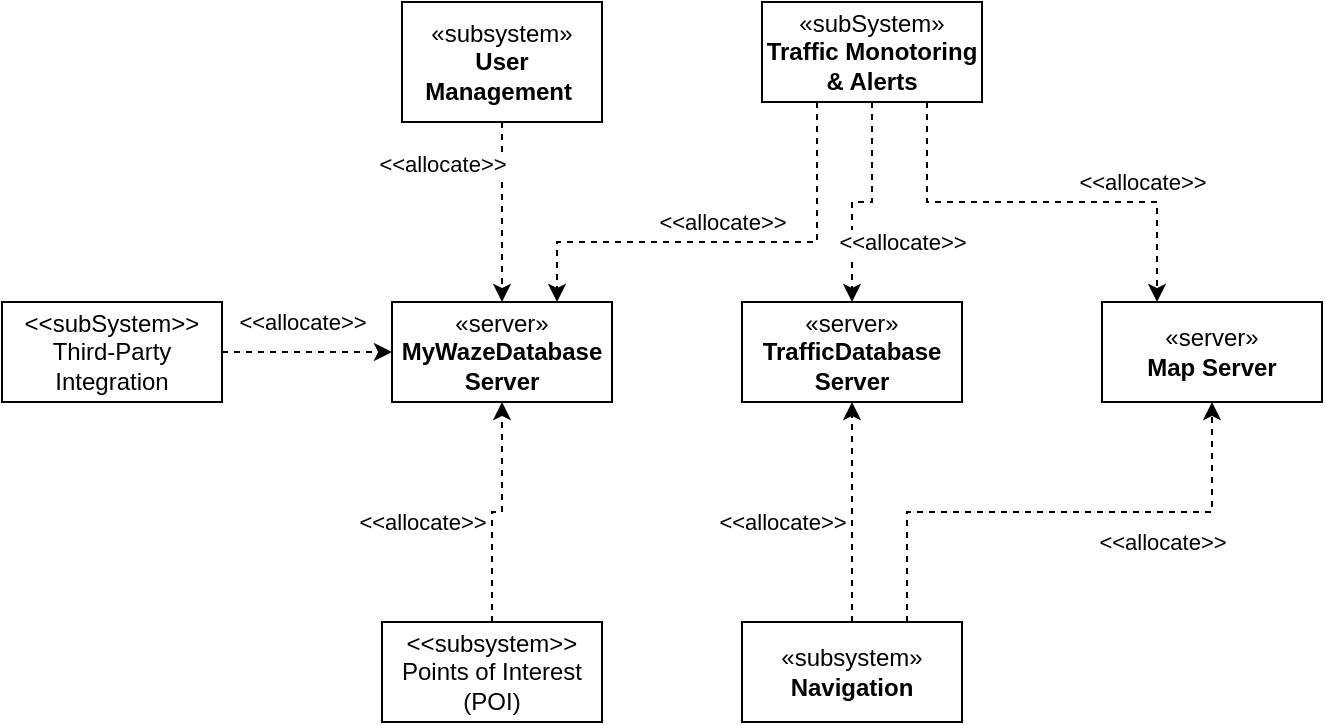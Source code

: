 <mxfile version="27.0.6">
  <diagram name="Page-1" id="q88rTGBWxd67gjy5iL3X">
    <mxGraphModel dx="1216" dy="675" grid="1" gridSize="10" guides="1" tooltips="1" connect="1" arrows="1" fold="1" page="1" pageScale="1" pageWidth="827" pageHeight="1169" math="0" shadow="0">
      <root>
        <mxCell id="0" />
        <mxCell id="1" parent="0" />
        <mxCell id="TSWA5S-_omzPxR2A-MK8-1" value="«server»&lt;br&gt;&lt;b&gt;MyWazeDatabase Server&lt;/b&gt;" style="html=1;whiteSpace=wrap;" parent="1" vertex="1">
          <mxGeometry x="315" y="260" width="110" height="50" as="geometry" />
        </mxCell>
        <mxCell id="TSWA5S-_omzPxR2A-MK8-3" style="edgeStyle=orthogonalEdgeStyle;rounded=0;orthogonalLoop=1;jettySize=auto;html=1;exitX=0.5;exitY=1;exitDx=0;exitDy=0;entryX=0.5;entryY=0;entryDx=0;entryDy=0;dashed=1;" parent="1" source="TSWA5S-_omzPxR2A-MK8-2" target="TSWA5S-_omzPxR2A-MK8-1" edge="1">
          <mxGeometry relative="1" as="geometry" />
        </mxCell>
        <mxCell id="TSWA5S-_omzPxR2A-MK8-4" value="&amp;lt;&amp;lt;allocate&amp;gt;&amp;gt;" style="edgeLabel;html=1;align=center;verticalAlign=middle;resizable=0;points=[];" parent="TSWA5S-_omzPxR2A-MK8-3" vertex="1" connectable="0">
          <mxGeometry x="-0.036" y="-3" relative="1" as="geometry">
            <mxPoint x="-27" y="-23" as="offset" />
          </mxGeometry>
        </mxCell>
        <mxCell id="TSWA5S-_omzPxR2A-MK8-2" value="«subsystem»&lt;br&gt;&lt;b&gt;User Management&amp;nbsp;&lt;/b&gt;" style="html=1;whiteSpace=wrap;" parent="1" vertex="1">
          <mxGeometry x="320" y="110" width="100" height="60" as="geometry" />
        </mxCell>
        <mxCell id="TSWA5S-_omzPxR2A-MK8-5" value="«server»&lt;br&gt;&lt;b&gt;TrafficDatabase Server&lt;/b&gt;" style="html=1;whiteSpace=wrap;" parent="1" vertex="1">
          <mxGeometry x="490" y="260" width="110" height="50" as="geometry" />
        </mxCell>
        <mxCell id="TSWA5S-_omzPxR2A-MK8-6" value="«server»&lt;br&gt;&lt;b&gt;Map Server&lt;/b&gt;" style="html=1;whiteSpace=wrap;" parent="1" vertex="1">
          <mxGeometry x="670" y="260" width="110" height="50" as="geometry" />
        </mxCell>
        <mxCell id="TSWA5S-_omzPxR2A-MK8-8" style="edgeStyle=orthogonalEdgeStyle;rounded=0;orthogonalLoop=1;jettySize=auto;html=1;exitX=0.5;exitY=0;exitDx=0;exitDy=0;entryX=0.5;entryY=1;entryDx=0;entryDy=0;dashed=1;" parent="1" source="TSWA5S-_omzPxR2A-MK8-7" target="TSWA5S-_omzPxR2A-MK8-1" edge="1">
          <mxGeometry relative="1" as="geometry" />
        </mxCell>
        <mxCell id="TSWA5S-_omzPxR2A-MK8-7" value="&lt;div&gt;&amp;lt;&amp;lt;subsystem&amp;gt;&amp;gt;&lt;/div&gt;Points of Interest (POI)" style="html=1;whiteSpace=wrap;" parent="1" vertex="1">
          <mxGeometry x="310" y="420" width="110" height="50" as="geometry" />
        </mxCell>
        <mxCell id="TSWA5S-_omzPxR2A-MK8-9" value="&amp;lt;&amp;lt;allocate&amp;gt;&amp;gt;" style="edgeLabel;html=1;align=center;verticalAlign=middle;resizable=0;points=[];" parent="1" vertex="1" connectable="0">
          <mxGeometry x="330" y="370" as="geometry" />
        </mxCell>
        <mxCell id="TSWA5S-_omzPxR2A-MK8-11" style="edgeStyle=orthogonalEdgeStyle;rounded=0;orthogonalLoop=1;jettySize=auto;html=1;exitX=0.5;exitY=1;exitDx=0;exitDy=0;dashed=1;" parent="1" source="TSWA5S-_omzPxR2A-MK8-10" target="TSWA5S-_omzPxR2A-MK8-5" edge="1">
          <mxGeometry relative="1" as="geometry" />
        </mxCell>
        <mxCell id="g3qKcvHotvEfY83kvAJ--2" style="edgeStyle=orthogonalEdgeStyle;rounded=0;orthogonalLoop=1;jettySize=auto;html=1;exitX=0.25;exitY=1;exitDx=0;exitDy=0;entryX=0.75;entryY=0;entryDx=0;entryDy=0;dashed=1;" edge="1" parent="1" source="TSWA5S-_omzPxR2A-MK8-10" target="TSWA5S-_omzPxR2A-MK8-1">
          <mxGeometry relative="1" as="geometry">
            <Array as="points">
              <mxPoint x="528" y="230" />
              <mxPoint x="398" y="230" />
            </Array>
          </mxGeometry>
        </mxCell>
        <mxCell id="g3qKcvHotvEfY83kvAJ--8" style="edgeStyle=orthogonalEdgeStyle;rounded=0;orthogonalLoop=1;jettySize=auto;html=1;exitX=0.75;exitY=1;exitDx=0;exitDy=0;entryX=0.25;entryY=0;entryDx=0;entryDy=0;dashed=1;" edge="1" parent="1" source="TSWA5S-_omzPxR2A-MK8-10" target="TSWA5S-_omzPxR2A-MK8-6">
          <mxGeometry relative="1" as="geometry" />
        </mxCell>
        <mxCell id="TSWA5S-_omzPxR2A-MK8-10" value="«subSystem»&lt;br&gt;&lt;b&gt;Traffic Monotoring &amp;amp; Alerts&lt;/b&gt;" style="html=1;whiteSpace=wrap;" parent="1" vertex="1">
          <mxGeometry x="500" y="110" width="110" height="50" as="geometry" />
        </mxCell>
        <mxCell id="g3qKcvHotvEfY83kvAJ--1" value="&amp;lt;&amp;lt;allocate&amp;gt;&amp;gt;" style="edgeLabel;html=1;align=center;verticalAlign=middle;resizable=0;points=[];" vertex="1" connectable="0" parent="1">
          <mxGeometry x="570" y="230" as="geometry" />
        </mxCell>
        <mxCell id="g3qKcvHotvEfY83kvAJ--3" value="&amp;lt;&amp;lt;allocate&amp;gt;&amp;gt;" style="edgeLabel;html=1;align=center;verticalAlign=middle;resizable=0;points=[];" vertex="1" connectable="0" parent="1">
          <mxGeometry x="480" y="220" as="geometry" />
        </mxCell>
        <mxCell id="g3qKcvHotvEfY83kvAJ--5" style="edgeStyle=orthogonalEdgeStyle;rounded=0;orthogonalLoop=1;jettySize=auto;html=1;exitX=0.5;exitY=0;exitDx=0;exitDy=0;entryX=0.5;entryY=1;entryDx=0;entryDy=0;dashed=1;" edge="1" parent="1" source="g3qKcvHotvEfY83kvAJ--4" target="TSWA5S-_omzPxR2A-MK8-5">
          <mxGeometry relative="1" as="geometry" />
        </mxCell>
        <mxCell id="g3qKcvHotvEfY83kvAJ--10" style="edgeStyle=orthogonalEdgeStyle;rounded=0;orthogonalLoop=1;jettySize=auto;html=1;exitX=0.75;exitY=0;exitDx=0;exitDy=0;entryX=0.5;entryY=1;entryDx=0;entryDy=0;dashed=1;" edge="1" parent="1" source="g3qKcvHotvEfY83kvAJ--4" target="TSWA5S-_omzPxR2A-MK8-6">
          <mxGeometry relative="1" as="geometry" />
        </mxCell>
        <mxCell id="g3qKcvHotvEfY83kvAJ--4" value="«subsystem»&lt;br&gt;&lt;b&gt;Navigation&lt;/b&gt;" style="html=1;whiteSpace=wrap;" vertex="1" parent="1">
          <mxGeometry x="490" y="420" width="110" height="50" as="geometry" />
        </mxCell>
        <mxCell id="g3qKcvHotvEfY83kvAJ--6" value="&amp;lt;&amp;lt;allocate&amp;gt;&amp;gt;" style="edgeLabel;html=1;align=center;verticalAlign=middle;resizable=0;points=[];" vertex="1" connectable="0" parent="1">
          <mxGeometry x="510" y="370" as="geometry" />
        </mxCell>
        <mxCell id="g3qKcvHotvEfY83kvAJ--12" style="edgeStyle=orthogonalEdgeStyle;rounded=0;orthogonalLoop=1;jettySize=auto;html=1;exitX=1;exitY=0.5;exitDx=0;exitDy=0;entryX=0;entryY=0.5;entryDx=0;entryDy=0;dashed=1;" edge="1" parent="1" source="g3qKcvHotvEfY83kvAJ--7" target="TSWA5S-_omzPxR2A-MK8-1">
          <mxGeometry relative="1" as="geometry" />
        </mxCell>
        <mxCell id="g3qKcvHotvEfY83kvAJ--7" value="&lt;div&gt;&amp;lt;&amp;lt;subSystem&amp;gt;&amp;gt;&lt;/div&gt;Third-Party Integration" style="html=1;whiteSpace=wrap;" vertex="1" parent="1">
          <mxGeometry x="120" y="260" width="110" height="50" as="geometry" />
        </mxCell>
        <mxCell id="g3qKcvHotvEfY83kvAJ--9" value="&amp;lt;&amp;lt;allocate&amp;gt;&amp;gt;" style="edgeLabel;html=1;align=center;verticalAlign=middle;resizable=0;points=[];" vertex="1" connectable="0" parent="1">
          <mxGeometry x="690" y="200" as="geometry" />
        </mxCell>
        <mxCell id="g3qKcvHotvEfY83kvAJ--11" value="&amp;lt;&amp;lt;allocate&amp;gt;&amp;gt;" style="edgeLabel;html=1;align=center;verticalAlign=middle;resizable=0;points=[];" vertex="1" connectable="0" parent="1">
          <mxGeometry x="700" y="380" as="geometry" />
        </mxCell>
        <mxCell id="g3qKcvHotvEfY83kvAJ--13" value="&amp;lt;&amp;lt;allocate&amp;gt;&amp;gt;" style="edgeLabel;html=1;align=center;verticalAlign=middle;resizable=0;points=[];" vertex="1" connectable="0" parent="1">
          <mxGeometry x="270" y="270" as="geometry" />
        </mxCell>
      </root>
    </mxGraphModel>
  </diagram>
</mxfile>
